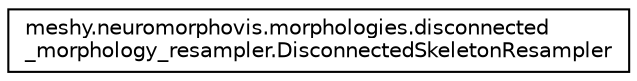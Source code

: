 digraph "Graphical Class Hierarchy"
{
  edge [fontname="Helvetica",fontsize="10",labelfontname="Helvetica",labelfontsize="10"];
  node [fontname="Helvetica",fontsize="10",shape=record];
  rankdir="LR";
  Node1 [label="meshy.neuromorphovis.morphologies.disconnected\l_morphology_resampler.DisconnectedSkeletonResampler",height=0.2,width=0.4,color="black", fillcolor="white", style="filled",URL="$classmeshy_1_1neuromorphovis_1_1morphologies_1_1disconnected__morphology__resampler_1_1DisconnectedSkeletonResampler.html"];
}
